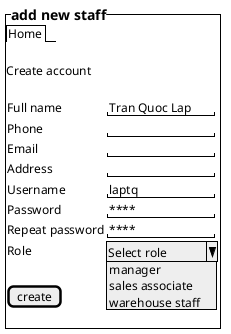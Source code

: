 @startsalt

{^==add new staff
    {/ Home }

    .
    Create account
    .
    {
        Full name | "Tran Quoc Lap"
        Phone | "             "
        Email | "             "
        Address | "             "
        Username | "laptq        "
        Password | "****         "
        Repeat password | "****         "
        Role | ^Select role ^ manager^ sales associate^ warehouse staff ^
    }
    .
    [create]
    .
}

@endsalt

